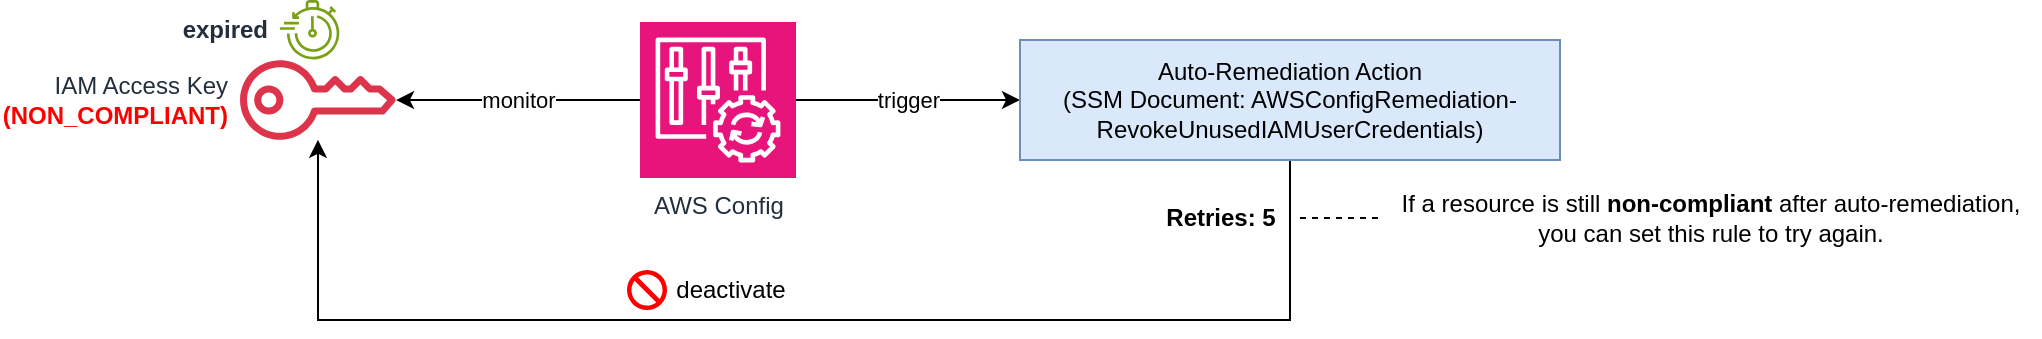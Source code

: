 <mxfile version="22.1.16" type="device">
  <diagram name="Page-1" id="2hNV4AfwCZ38MkP76846">
    <mxGraphModel dx="748" dy="817" grid="1" gridSize="10" guides="1" tooltips="1" connect="1" arrows="1" fold="1" page="1" pageScale="1" pageWidth="850" pageHeight="1100" math="0" shadow="0">
      <root>
        <mxCell id="0" />
        <mxCell id="1" parent="0" />
        <mxCell id="8hOhlHKWgtqo1CIR-J7C-1" value="IAM Access Key&lt;br&gt;&lt;font color=&quot;#ff0000&quot;&gt;&lt;b&gt;(NON_COMPLIANT)&lt;/b&gt;&lt;/font&gt;" style="sketch=0;outlineConnect=0;fontColor=#232F3E;gradientColor=none;fillColor=#DD344C;strokeColor=none;dashed=0;verticalLabelPosition=middle;verticalAlign=middle;align=right;html=1;fontSize=12;fontStyle=0;aspect=fixed;pointerEvents=1;shape=mxgraph.aws4.addon;labelPosition=left;spacingRight=5;" vertex="1" parent="1">
          <mxGeometry x="460" y="520" width="78" height="40" as="geometry" />
        </mxCell>
        <mxCell id="8hOhlHKWgtqo1CIR-J7C-2" value="expired" style="sketch=0;outlineConnect=0;fontColor=#232F3E;gradientColor=none;fillColor=#7AA116;strokeColor=none;dashed=0;verticalLabelPosition=middle;verticalAlign=middle;align=right;html=1;fontSize=12;fontStyle=1;aspect=fixed;pointerEvents=1;shape=mxgraph.aws4.backup_recovery_time_objective;labelPosition=left;spacingRight=5;" vertex="1" parent="1">
          <mxGeometry x="480" y="490" width="31.2" height="30" as="geometry" />
        </mxCell>
        <mxCell id="8hOhlHKWgtqo1CIR-J7C-4" value="monitor" style="edgeStyle=orthogonalEdgeStyle;rounded=0;orthogonalLoop=1;jettySize=auto;html=1;" edge="1" parent="1" source="8hOhlHKWgtqo1CIR-J7C-3" target="8hOhlHKWgtqo1CIR-J7C-1">
          <mxGeometry relative="1" as="geometry" />
        </mxCell>
        <mxCell id="8hOhlHKWgtqo1CIR-J7C-6" value="trigger" style="edgeStyle=orthogonalEdgeStyle;rounded=0;orthogonalLoop=1;jettySize=auto;html=1;" edge="1" parent="1" source="8hOhlHKWgtqo1CIR-J7C-3" target="8hOhlHKWgtqo1CIR-J7C-5">
          <mxGeometry relative="1" as="geometry" />
        </mxCell>
        <mxCell id="8hOhlHKWgtqo1CIR-J7C-3" value="AWS Config" style="sketch=0;points=[[0,0,0],[0.25,0,0],[0.5,0,0],[0.75,0,0],[1,0,0],[0,1,0],[0.25,1,0],[0.5,1,0],[0.75,1,0],[1,1,0],[0,0.25,0],[0,0.5,0],[0,0.75,0],[1,0.25,0],[1,0.5,0],[1,0.75,0]];points=[[0,0,0],[0.25,0,0],[0.5,0,0],[0.75,0,0],[1,0,0],[0,1,0],[0.25,1,0],[0.5,1,0],[0.75,1,0],[1,1,0],[0,0.25,0],[0,0.5,0],[0,0.75,0],[1,0.25,0],[1,0.5,0],[1,0.75,0]];outlineConnect=0;fontColor=#232F3E;fillColor=#E7157B;strokeColor=#ffffff;dashed=0;verticalLabelPosition=bottom;verticalAlign=top;align=center;html=1;fontSize=12;fontStyle=0;aspect=fixed;shape=mxgraph.aws4.resourceIcon;resIcon=mxgraph.aws4.config;" vertex="1" parent="1">
          <mxGeometry x="660" y="501" width="78" height="78" as="geometry" />
        </mxCell>
        <mxCell id="8hOhlHKWgtqo1CIR-J7C-7" style="edgeStyle=orthogonalEdgeStyle;rounded=0;orthogonalLoop=1;jettySize=auto;html=1;" edge="1" parent="1" source="8hOhlHKWgtqo1CIR-J7C-5" target="8hOhlHKWgtqo1CIR-J7C-1">
          <mxGeometry relative="1" as="geometry">
            <Array as="points">
              <mxPoint x="985" y="650" />
              <mxPoint x="499" y="650" />
            </Array>
          </mxGeometry>
        </mxCell>
        <mxCell id="8hOhlHKWgtqo1CIR-J7C-5" value="Auto-Remediation Action&lt;br&gt;(SSM Document: AWSConfigRemediation-RevokeUnusedIAMUserCredentials)" style="rounded=0;whiteSpace=wrap;html=1;fillColor=#dae8fc;strokeColor=#6c8ebf;" vertex="1" parent="1">
          <mxGeometry x="850" y="510" width="270" height="60" as="geometry" />
        </mxCell>
        <mxCell id="8hOhlHKWgtqo1CIR-J7C-9" value="deactivate" style="text;html=1;align=center;verticalAlign=middle;resizable=0;points=[];autosize=1;strokeColor=none;fillColor=none;" vertex="1" parent="1">
          <mxGeometry x="664.5" y="620" width="80" height="30" as="geometry" />
        </mxCell>
        <mxCell id="8hOhlHKWgtqo1CIR-J7C-19" value="" style="shape=mxgraph.signs.safety.no;html=1;pointerEvents=1;fillColor=#FF0000;strokeColor=none;verticalLabelPosition=bottom;verticalAlign=top;align=center;sketch=0;" vertex="1" parent="1">
          <mxGeometry x="653.5" y="625" width="20" height="20" as="geometry" />
        </mxCell>
        <mxCell id="8hOhlHKWgtqo1CIR-J7C-23" style="edgeStyle=orthogonalEdgeStyle;rounded=0;orthogonalLoop=1;jettySize=auto;html=1;dashed=1;endArrow=none;endFill=0;" edge="1" parent="1" source="8hOhlHKWgtqo1CIR-J7C-21" target="8hOhlHKWgtqo1CIR-J7C-22">
          <mxGeometry relative="1" as="geometry" />
        </mxCell>
        <mxCell id="8hOhlHKWgtqo1CIR-J7C-21" value="Retries: 5" style="text;html=1;align=center;verticalAlign=middle;resizable=0;points=[];autosize=1;strokeColor=none;fillColor=none;fontStyle=1" vertex="1" parent="1">
          <mxGeometry x="910" y="584" width="80" height="30" as="geometry" />
        </mxCell>
        <mxCell id="8hOhlHKWgtqo1CIR-J7C-22" value="If a resource is still &lt;b&gt;non-compliant&lt;/b&gt; after auto-remediation,&lt;br&gt;you can set this rule to try again." style="text;html=1;align=center;verticalAlign=middle;resizable=0;points=[];autosize=1;strokeColor=none;fillColor=none;" vertex="1" parent="1">
          <mxGeometry x="1030" y="579" width="330" height="40" as="geometry" />
        </mxCell>
      </root>
    </mxGraphModel>
  </diagram>
</mxfile>
